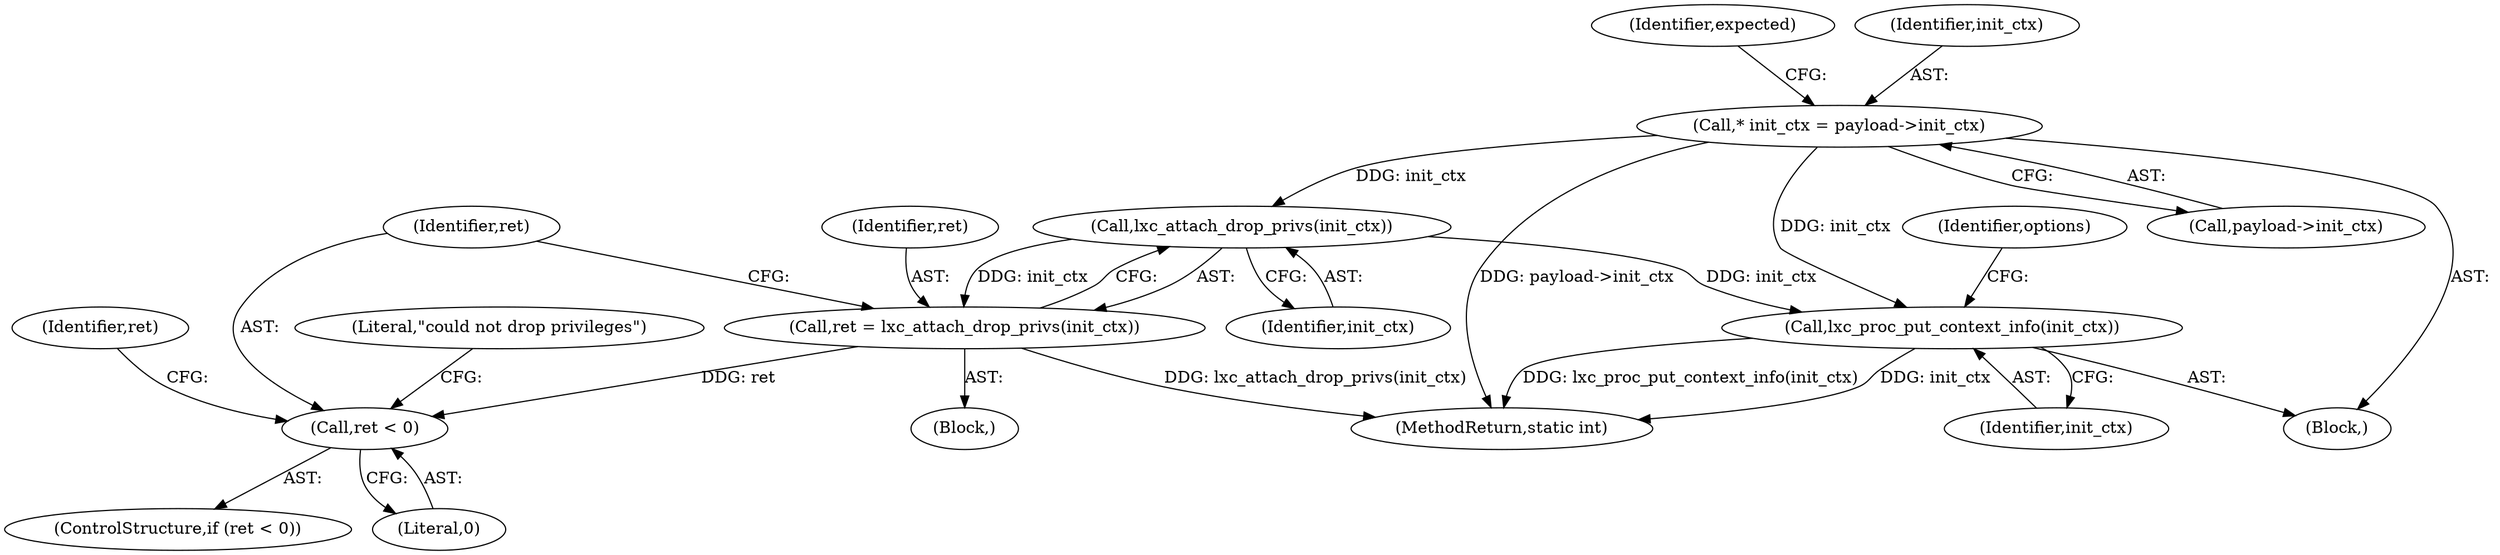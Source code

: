 digraph "0_lxc_5c3fcae78b63ac9dd56e36075903921bd9461f9e@pointer" {
"1000145" [label="(Call,* init_ctx = payload->init_ctx)"];
"1000266" [label="(Call,lxc_attach_drop_privs(init_ctx))"];
"1000264" [label="(Call,ret = lxc_attach_drop_privs(init_ctx))"];
"1000269" [label="(Call,ret < 0)"];
"1000569" [label="(Call,lxc_proc_put_context_info(init_ctx))"];
"1000696" [label="(MethodReturn,static int)"];
"1000575" [label="(Identifier,options)"];
"1000569" [label="(Call,lxc_proc_put_context_info(init_ctx))"];
"1000274" [label="(Literal,\"could not drop privileges\")"];
"1000264" [label="(Call,ret = lxc_attach_drop_privs(init_ctx))"];
"1000267" [label="(Identifier,init_ctx)"];
"1000265" [label="(Identifier,ret)"];
"1000147" [label="(Call,payload->init_ctx)"];
"1000119" [label="(Block,)"];
"1000145" [label="(Call,* init_ctx = payload->init_ctx)"];
"1000282" [label="(Identifier,ret)"];
"1000570" [label="(Identifier,init_ctx)"];
"1000270" [label="(Identifier,ret)"];
"1000268" [label="(ControlStructure,if (ret < 0))"];
"1000159" [label="(Identifier,expected)"];
"1000271" [label="(Literal,0)"];
"1000263" [label="(Block,)"];
"1000146" [label="(Identifier,init_ctx)"];
"1000269" [label="(Call,ret < 0)"];
"1000266" [label="(Call,lxc_attach_drop_privs(init_ctx))"];
"1000145" -> "1000119"  [label="AST: "];
"1000145" -> "1000147"  [label="CFG: "];
"1000146" -> "1000145"  [label="AST: "];
"1000147" -> "1000145"  [label="AST: "];
"1000159" -> "1000145"  [label="CFG: "];
"1000145" -> "1000696"  [label="DDG: payload->init_ctx"];
"1000145" -> "1000266"  [label="DDG: init_ctx"];
"1000145" -> "1000569"  [label="DDG: init_ctx"];
"1000266" -> "1000264"  [label="AST: "];
"1000266" -> "1000267"  [label="CFG: "];
"1000267" -> "1000266"  [label="AST: "];
"1000264" -> "1000266"  [label="CFG: "];
"1000266" -> "1000264"  [label="DDG: init_ctx"];
"1000266" -> "1000569"  [label="DDG: init_ctx"];
"1000264" -> "1000263"  [label="AST: "];
"1000265" -> "1000264"  [label="AST: "];
"1000270" -> "1000264"  [label="CFG: "];
"1000264" -> "1000696"  [label="DDG: lxc_attach_drop_privs(init_ctx)"];
"1000264" -> "1000269"  [label="DDG: ret"];
"1000269" -> "1000268"  [label="AST: "];
"1000269" -> "1000271"  [label="CFG: "];
"1000270" -> "1000269"  [label="AST: "];
"1000271" -> "1000269"  [label="AST: "];
"1000274" -> "1000269"  [label="CFG: "];
"1000282" -> "1000269"  [label="CFG: "];
"1000569" -> "1000119"  [label="AST: "];
"1000569" -> "1000570"  [label="CFG: "];
"1000570" -> "1000569"  [label="AST: "];
"1000575" -> "1000569"  [label="CFG: "];
"1000569" -> "1000696"  [label="DDG: lxc_proc_put_context_info(init_ctx)"];
"1000569" -> "1000696"  [label="DDG: init_ctx"];
}
